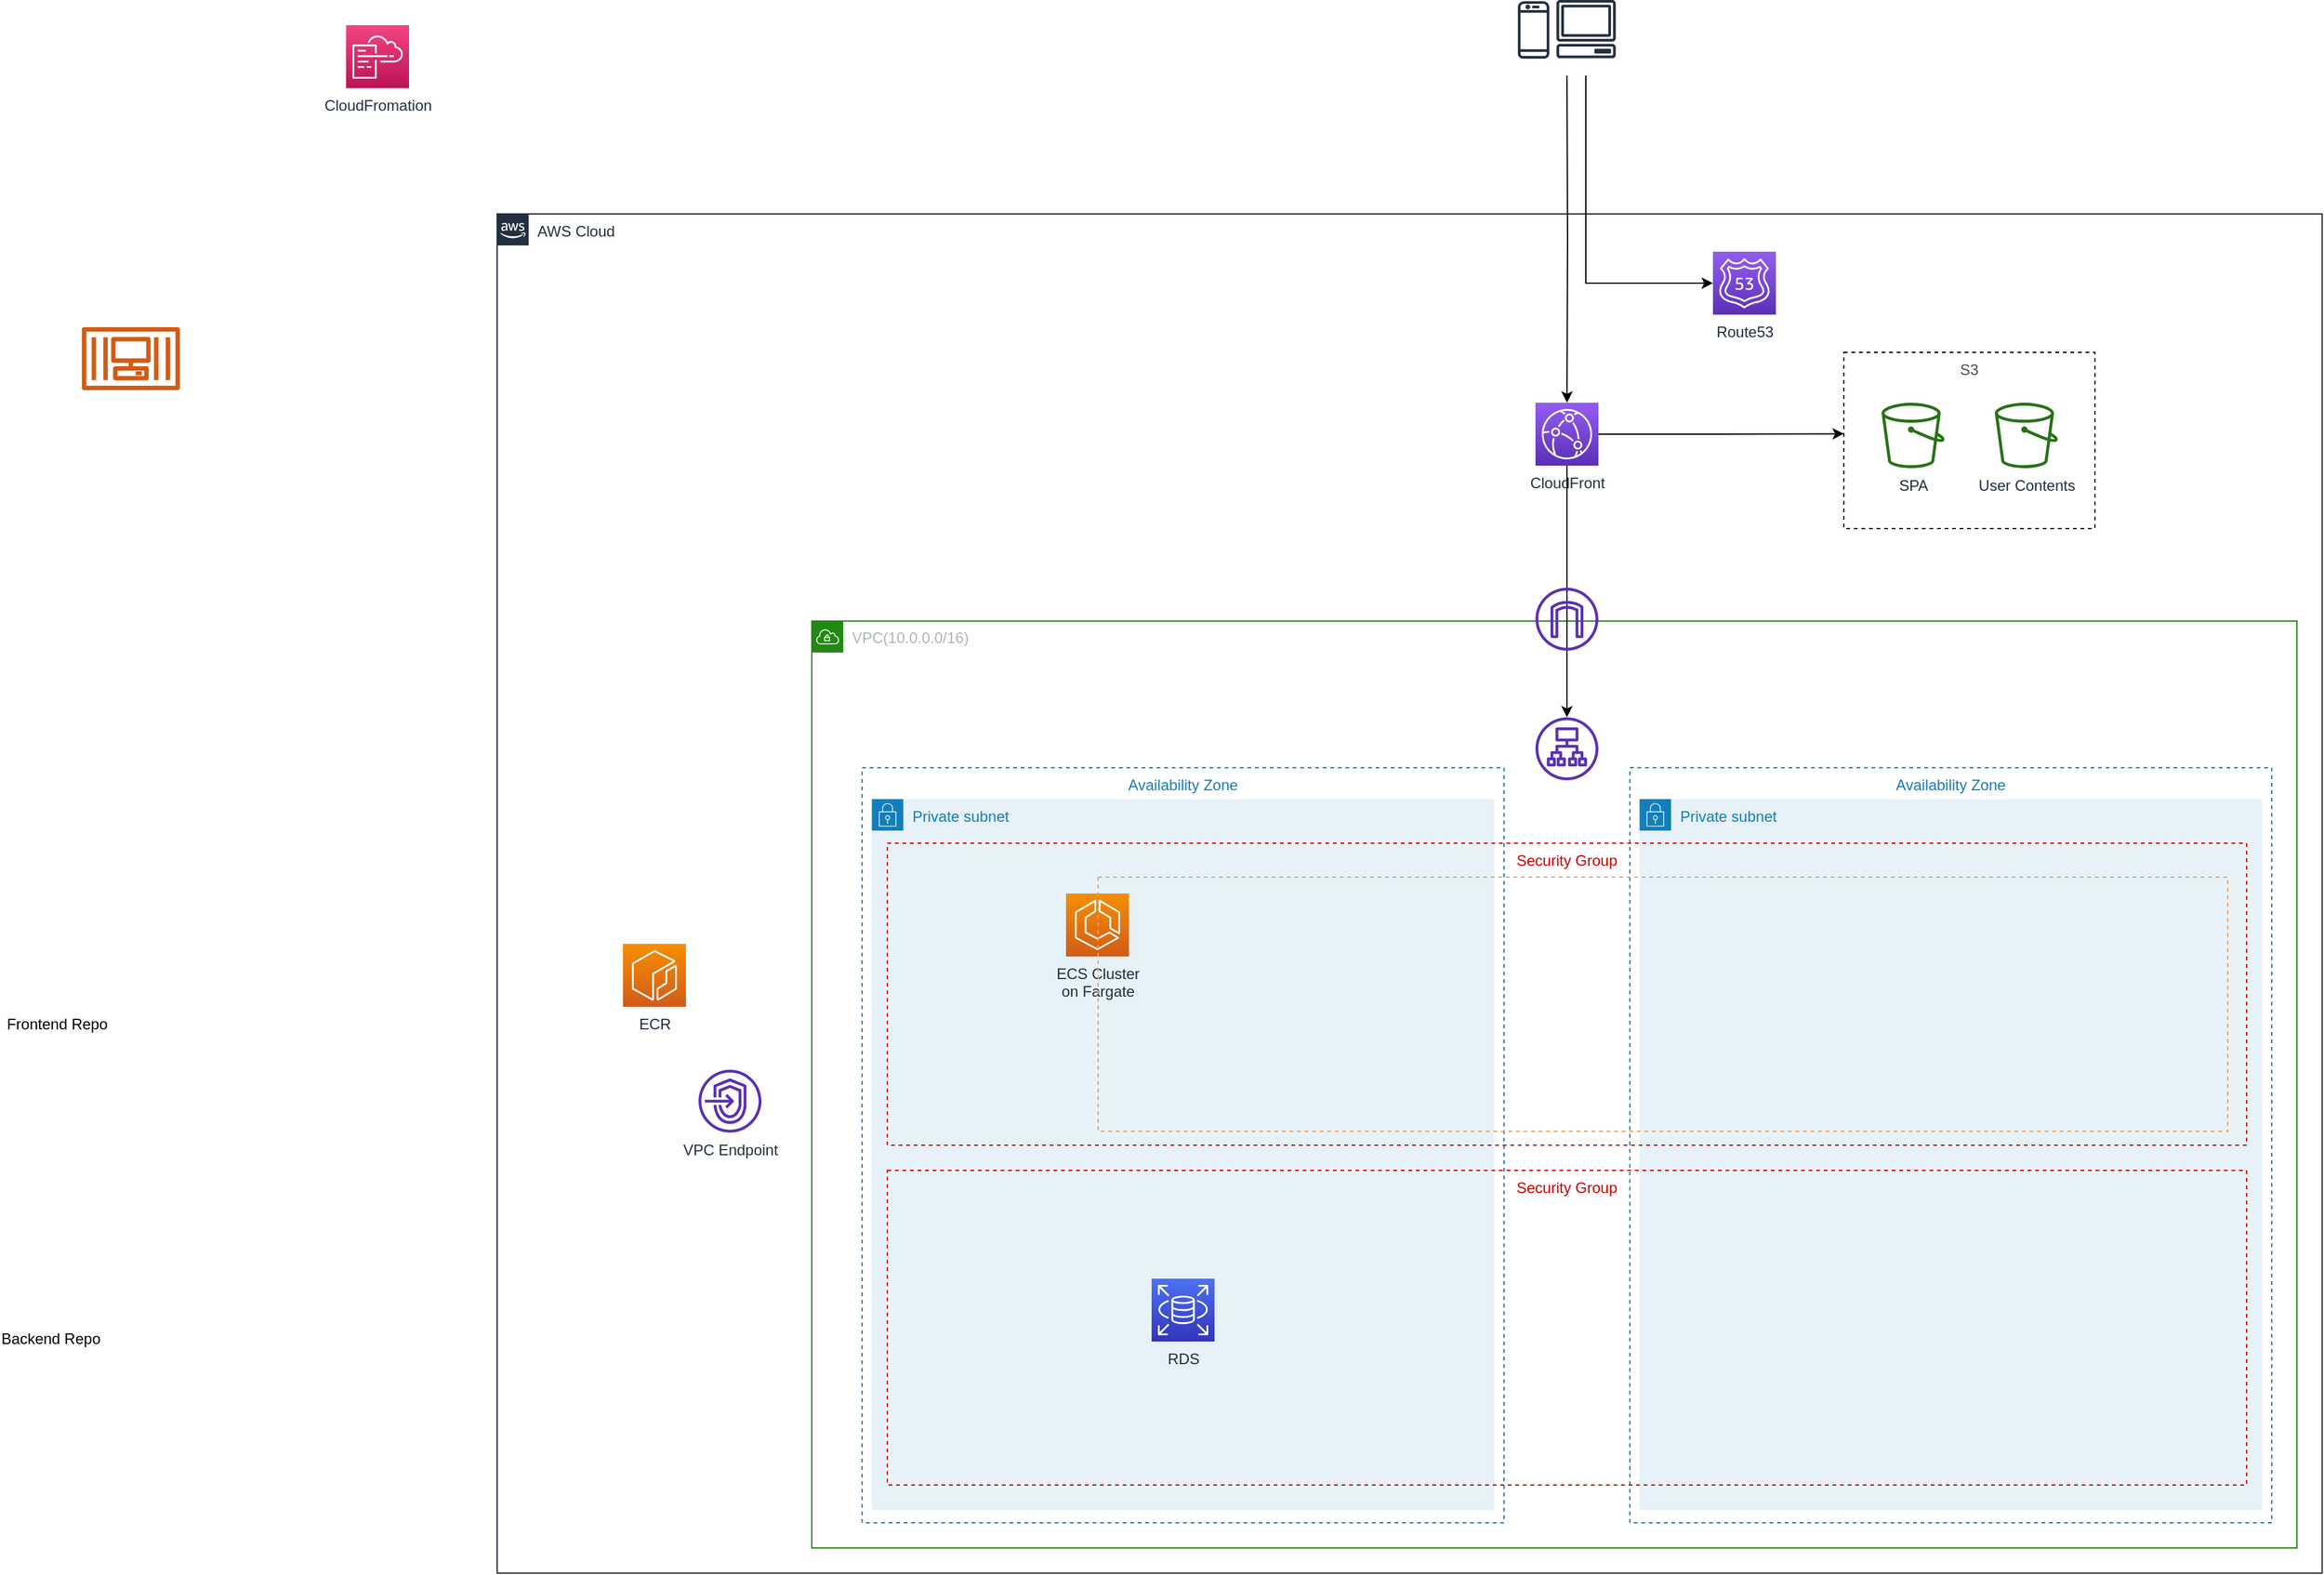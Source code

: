 <mxfile version="14.6.0" type="device"><diagram id="MOUW0oDbkvi1PwGcWbvD" name="Page-1"><mxGraphModel dx="2887" dy="2280" grid="1" gridSize="10" guides="1" tooltips="1" connect="1" arrows="1" fold="1" page="1" pageScale="1" pageWidth="850" pageHeight="1100" math="0" shadow="0"><root><mxCell id="0"/><mxCell id="1" parent="0"/><mxCell id="5m2BcYhcOsAnDgDqL4FC-1" value="VPC(10.0.0.0/16)" style="points=[[0,0],[0.25,0],[0.5,0],[0.75,0],[1,0],[1,0.25],[1,0.5],[1,0.75],[1,1],[0.75,1],[0.5,1],[0.25,1],[0,1],[0,0.75],[0,0.5],[0,0.25]];outlineConnect=0;gradientColor=none;html=1;whiteSpace=wrap;fontSize=12;fontStyle=0;shape=mxgraph.aws4.group;grIcon=mxgraph.aws4.group_vpc;strokeColor=#248814;fillColor=none;verticalAlign=top;align=left;spacingLeft=30;fontColor=#AAB7B8;dashed=0;" parent="1" vertex="1"><mxGeometry x="150" y="73.478" width="1180" height="736.522" as="geometry"/></mxCell><mxCell id="Sil05Cc-25fwNJs0sG3g-27" value="AWS Cloud" style="points=[[0,0],[0.25,0],[0.5,0],[0.75,0],[1,0],[1,0.25],[1,0.5],[1,0.75],[1,1],[0.75,1],[0.5,1],[0.25,1],[0,1],[0,0.75],[0,0.5],[0,0.25]];outlineConnect=0;gradientColor=none;html=1;whiteSpace=wrap;fontSize=12;fontStyle=0;shape=mxgraph.aws4.group;grIcon=mxgraph.aws4.group_aws_cloud_alt;strokeColor=#232F3E;fillColor=none;verticalAlign=top;align=left;spacingLeft=30;fontColor=#232F3E;dashed=0;" vertex="1" parent="1"><mxGeometry x="-100" y="-250" width="1450" height="1080" as="geometry"/></mxCell><mxCell id="Sil05Cc-25fwNJs0sG3g-35" value="" style="group" vertex="1" connectable="0" parent="1"><mxGeometry x="800" y="190" width="510" height="600" as="geometry"/></mxCell><mxCell id="Sil05Cc-25fwNJs0sG3g-36" value="Availability Zone" style="fillColor=none;strokeColor=#147EBA;dashed=1;verticalAlign=top;fontStyle=0;fontColor=#147EBA;" vertex="1" parent="Sil05Cc-25fwNJs0sG3g-35"><mxGeometry width="510" height="600" as="geometry"/></mxCell><mxCell id="Sil05Cc-25fwNJs0sG3g-37" value="Private subnet" style="points=[[0,0],[0.25,0],[0.5,0],[0.75,0],[1,0],[1,0.25],[1,0.5],[1,0.75],[1,1],[0.75,1],[0.5,1],[0.25,1],[0,1],[0,0.75],[0,0.5],[0,0.25]];outlineConnect=0;gradientColor=none;html=1;whiteSpace=wrap;fontSize=12;fontStyle=0;shape=mxgraph.aws4.group;grIcon=mxgraph.aws4.group_security_group;grStroke=0;strokeColor=#147EBA;fillColor=#E6F2F8;verticalAlign=top;align=left;spacingLeft=30;fontColor=#147EBA;dashed=0;" vertex="1" parent="Sil05Cc-25fwNJs0sG3g-35"><mxGeometry x="7.724" y="25" width="494.542" height="565" as="geometry"/></mxCell><mxCell id="Sil05Cc-25fwNJs0sG3g-21" value="" style="group" vertex="1" connectable="0" parent="1"><mxGeometry x="190" y="190" width="1100" height="600" as="geometry"/></mxCell><mxCell id="5m2BcYhcOsAnDgDqL4FC-5" value="Private subnet" style="points=[[0,0],[0.25,0],[0.5,0],[0.75,0],[1,0],[1,0.25],[1,0.5],[1,0.75],[1,1],[0.75,1],[0.5,1],[0.25,1],[0,1],[0,0.75],[0,0.5],[0,0.25]];outlineConnect=0;gradientColor=none;html=1;whiteSpace=wrap;fontSize=12;fontStyle=0;shape=mxgraph.aws4.group;grIcon=mxgraph.aws4.group_security_group;grStroke=0;strokeColor=#147EBA;fillColor=#E6F2F8;verticalAlign=top;align=left;spacingLeft=30;fontColor=#147EBA;dashed=0;" parent="Sil05Cc-25fwNJs0sG3g-21" vertex="1"><mxGeometry x="7.724" y="25" width="494.542" height="565" as="geometry"/></mxCell><mxCell id="5m2BcYhcOsAnDgDqL4FC-6" value="Availability Zone" style="fillColor=none;strokeColor=#147EBA;dashed=1;verticalAlign=top;fontStyle=0;fontColor=#147EBA;" parent="Sil05Cc-25fwNJs0sG3g-21" vertex="1"><mxGeometry width="510" height="600" as="geometry"/></mxCell><mxCell id="Sil05Cc-25fwNJs0sG3g-41" value="Security Group" style="rounded=0;arcSize=10;dashed=1;fillColor=none;gradientColor=none;strokeWidth=1;verticalAlign=top;strokeColor=#CC0000;fontColor=#CC0000;" vertex="1" parent="Sil05Cc-25fwNJs0sG3g-21"><mxGeometry x="20" y="320" width="1080" height="250" as="geometry"/></mxCell><mxCell id="Sil05Cc-25fwNJs0sG3g-42" value="RDS" style="points=[[0,0,0],[0.25,0,0],[0.5,0,0],[0.75,0,0],[1,0,0],[0,1,0],[0.25,1,0],[0.5,1,0],[0.75,1,0],[1,1,0],[0,0.25,0],[0,0.5,0],[0,0.75,0],[1,0.25,0],[1,0.5,0],[1,0.75,0]];outlineConnect=0;fontColor=#232F3E;gradientColor=#4D72F3;gradientDirection=north;fillColor=#3334B9;strokeColor=#ffffff;dashed=0;verticalLabelPosition=bottom;verticalAlign=top;align=center;html=1;fontSize=12;fontStyle=0;aspect=fixed;shape=mxgraph.aws4.resourceIcon;resIcon=mxgraph.aws4.rds;rounded=0;" vertex="1" parent="Sil05Cc-25fwNJs0sG3g-21"><mxGeometry x="230" y="406" width="50" height="50" as="geometry"/></mxCell><mxCell id="Sil05Cc-25fwNJs0sG3g-1" value="ECS Cluster&lt;br&gt;on Fargate" style="points=[[0,0,0],[0.25,0,0],[0.5,0,0],[0.75,0,0],[1,0,0],[0,1,0],[0.25,1,0],[0.5,1,0],[0.75,1,0],[1,1,0],[0,0.25,0],[0,0.5,0],[0,0.75,0],[1,0.25,0],[1,0.5,0],[1,0.75,0]];outlineConnect=0;fontColor=#232F3E;gradientColor=#F78E04;gradientDirection=north;fillColor=#D05C17;strokeColor=#ffffff;dashed=0;verticalLabelPosition=bottom;verticalAlign=top;align=center;html=1;fontSize=12;fontStyle=0;aspect=fixed;shape=mxgraph.aws4.resourceIcon;resIcon=mxgraph.aws4.ecs;" vertex="1" parent="Sil05Cc-25fwNJs0sG3g-21"><mxGeometry x="162" y="99.996" width="50" height="50" as="geometry"/></mxCell><mxCell id="Sil05Cc-25fwNJs0sG3g-43" value="" style="rounded=0;arcSize=10;dashed=1;strokeColor=#F59D56;fillColor=none;gradientColor=none;strokeWidth=1;fontColor=#CC0000;" vertex="1" parent="Sil05Cc-25fwNJs0sG3g-21"><mxGeometry x="187.47" y="87" width="897.53" height="202" as="geometry"/></mxCell><mxCell id="Sil05Cc-25fwNJs0sG3g-19" value="Security Group" style="rounded=0;arcSize=10;dashed=1;fillColor=none;gradientColor=none;strokeWidth=1;verticalAlign=top;strokeColor=#CC0000;fontColor=#CC0000;" vertex="1" parent="Sil05Cc-25fwNJs0sG3g-21"><mxGeometry x="20" y="60" width="1080" height="240" as="geometry"/></mxCell><mxCell id="5m2BcYhcOsAnDgDqL4FC-11" value="" style="outlineConnect=0;fontColor=#232F3E;gradientColor=none;fillColor=#5A30B5;strokeColor=none;dashed=0;verticalLabelPosition=bottom;verticalAlign=top;align=center;html=1;fontSize=12;fontStyle=0;aspect=fixed;pointerEvents=1;shape=mxgraph.aws4.application_load_balancer;" parent="1" vertex="1"><mxGeometry x="725" y="150" width="50" height="50" as="geometry"/></mxCell><mxCell id="Sil05Cc-25fwNJs0sG3g-28" value="Backend Repo" style="shape=image;html=1;verticalAlign=top;verticalLabelPosition=bottom;labelBackgroundColor=#ffffff;imageAspect=0;aspect=fixed;image=https://cdn1.iconfinder.com/data/icons/logotypes/32/github-128.png;dashed=1;strokeColor=#FFB570;strokeWidth=1;fillColor=none;" vertex="1" parent="1"><mxGeometry x="-480" y="580" width="50" height="50" as="geometry"/></mxCell><mxCell id="Sil05Cc-25fwNJs0sG3g-38" value="CloudFromation" style="points=[[0,0,0],[0.25,0,0],[0.5,0,0],[0.75,0,0],[1,0,0],[0,1,0],[0.25,1,0],[0.5,1,0],[0.75,1,0],[1,1,0],[0,0.25,0],[0,0.5,0],[0,0.75,0],[1,0.25,0],[1,0.5,0],[1,0.75,0]];points=[[0,0,0],[0.25,0,0],[0.5,0,0],[0.75,0,0],[1,0,0],[0,1,0],[0.25,1,0],[0.5,1,0],[0.75,1,0],[1,1,0],[0,0.25,0],[0,0.5,0],[0,0.75,0],[1,0.25,0],[1,0.5,0],[1,0.75,0]];outlineConnect=0;fontColor=#232F3E;gradientColor=#F34482;gradientDirection=north;fillColor=#BC1356;strokeColor=#ffffff;dashed=0;verticalLabelPosition=bottom;verticalAlign=top;align=center;html=1;fontSize=12;fontStyle=0;aspect=fixed;shape=mxgraph.aws4.resourceIcon;resIcon=mxgraph.aws4.cloudformation;" vertex="1" parent="1"><mxGeometry x="-220" y="-400" width="50" height="50" as="geometry"/></mxCell><mxCell id="Sil05Cc-25fwNJs0sG3g-39" value="Frontend Repo" style="shape=image;html=1;verticalAlign=top;verticalLabelPosition=bottom;labelBackgroundColor=#ffffff;imageAspect=0;aspect=fixed;image=https://cdn1.iconfinder.com/data/icons/logotypes/32/github-128.png;dashed=1;strokeColor=#FFB570;strokeWidth=1;fillColor=none;" vertex="1" parent="1"><mxGeometry x="-475" y="330" width="50" height="50" as="geometry"/></mxCell><mxCell id="Sil05Cc-25fwNJs0sG3g-45" value="" style="outlineConnect=0;fontColor=#232F3E;gradientColor=none;fillColor=#D05C17;strokeColor=none;dashed=0;verticalLabelPosition=bottom;verticalAlign=top;align=center;html=1;fontSize=12;fontStyle=0;aspect=fixed;pointerEvents=1;shape=mxgraph.aws4.container_3;rounded=0;" vertex="1" parent="1"><mxGeometry x="-430" y="-160" width="78" height="50" as="geometry"/></mxCell><mxCell id="Sil05Cc-25fwNJs0sG3g-51" value="" style="group;aspect=fixed;" vertex="1" connectable="0" parent="1"><mxGeometry x="711" y="-420" width="78" height="50.56" as="geometry"/></mxCell><mxCell id="Sil05Cc-25fwNJs0sG3g-49" value="" style="outlineConnect=0;fontColor=#232F3E;gradientColor=none;fillColor=#232F3E;strokeColor=none;dashed=0;verticalLabelPosition=bottom;verticalAlign=top;align=center;html=1;fontSize=12;fontStyle=0;aspect=fixed;pointerEvents=1;shape=mxgraph.aws4.client;rounded=0;" vertex="1" parent="Sil05Cc-25fwNJs0sG3g-51"><mxGeometry x="30.469" width="47.531" height="46.312" as="geometry"/></mxCell><mxCell id="Sil05Cc-25fwNJs0sG3g-50" value="" style="outlineConnect=0;fontColor=#232F3E;gradientColor=none;fillColor=#232F3E;strokeColor=none;dashed=0;verticalLabelPosition=bottom;verticalAlign=top;align=center;html=1;fontSize=12;fontStyle=0;aspect=fixed;pointerEvents=1;shape=mxgraph.aws4.mobile_client;rounded=0;" vertex="1" parent="Sil05Cc-25fwNJs0sG3g-51"><mxGeometry width="24.984" height="47.531" as="geometry"/></mxCell><mxCell id="Sil05Cc-25fwNJs0sG3g-52" value="Route53" style="points=[[0,0,0],[0.25,0,0],[0.5,0,0],[0.75,0,0],[1,0,0],[0,1,0],[0.25,1,0],[0.5,1,0],[0.75,1,0],[1,1,0],[0,0.25,0],[0,0.5,0],[0,0.75,0],[1,0.25,0],[1,0.5,0],[1,0.75,0]];outlineConnect=0;fontColor=#232F3E;gradientColor=#945DF2;gradientDirection=north;fillColor=#5A30B5;strokeColor=#ffffff;dashed=0;verticalLabelPosition=bottom;verticalAlign=top;align=center;html=1;fontSize=12;fontStyle=0;aspect=fixed;shape=mxgraph.aws4.resourceIcon;resIcon=mxgraph.aws4.route_53;rounded=0;" vertex="1" parent="1"><mxGeometry x="866" y="-220" width="50" height="50" as="geometry"/></mxCell><mxCell id="Sil05Cc-25fwNJs0sG3g-54" style="edgeStyle=orthogonalEdgeStyle;rounded=0;orthogonalLoop=1;jettySize=auto;html=1;exitX=0.5;exitY=1;exitDx=0;exitDy=0;exitPerimeter=0;fontColor=#4D4D4D;" edge="1" parent="1" source="Sil05Cc-25fwNJs0sG3g-53" target="5m2BcYhcOsAnDgDqL4FC-11"><mxGeometry relative="1" as="geometry"/></mxCell><mxCell id="Sil05Cc-25fwNJs0sG3g-56" style="edgeStyle=orthogonalEdgeStyle;rounded=0;orthogonalLoop=1;jettySize=auto;html=1;exitX=1;exitY=0.5;exitDx=0;exitDy=0;exitPerimeter=0;fontColor=#4D4D4D;entryX=0;entryY=0.462;entryDx=0;entryDy=0;entryPerimeter=0;" edge="1" parent="1" source="Sil05Cc-25fwNJs0sG3g-53" target="Sil05Cc-25fwNJs0sG3g-48"><mxGeometry relative="1" as="geometry"><mxPoint x="960" y="-75.333" as="targetPoint"/></mxGeometry></mxCell><mxCell id="Sil05Cc-25fwNJs0sG3g-53" value="CloudFront" style="points=[[0,0,0],[0.25,0,0],[0.5,0,0],[0.75,0,0],[1,0,0],[0,1,0],[0.25,1,0],[0.5,1,0],[0.75,1,0],[1,1,0],[0,0.25,0],[0,0.5,0],[0,0.75,0],[1,0.25,0],[1,0.5,0],[1,0.75,0]];outlineConnect=0;fontColor=#232F3E;gradientColor=#945DF2;gradientDirection=north;fillColor=#5A30B5;strokeColor=#ffffff;dashed=0;verticalLabelPosition=bottom;verticalAlign=top;align=center;html=1;fontSize=12;fontStyle=0;aspect=fixed;shape=mxgraph.aws4.resourceIcon;resIcon=mxgraph.aws4.cloudfront;rounded=0;" vertex="1" parent="1"><mxGeometry x="725" y="-100" width="50" height="50" as="geometry"/></mxCell><mxCell id="Sil05Cc-25fwNJs0sG3g-55" value="" style="group" vertex="1" connectable="0" parent="1"><mxGeometry x="970" y="-140" width="199.5" height="140" as="geometry"/></mxCell><mxCell id="Sil05Cc-25fwNJs0sG3g-46" value="SPA" style="outlineConnect=0;fontColor=#232F3E;gradientColor=none;fillColor=#277116;strokeColor=none;dashed=0;verticalLabelPosition=bottom;verticalAlign=top;align=center;html=1;fontSize=12;fontStyle=0;aspect=fixed;pointerEvents=1;shape=mxgraph.aws4.bucket;rounded=0;" vertex="1" parent="Sil05Cc-25fwNJs0sG3g-55"><mxGeometry x="30" y="40" width="50" height="52" as="geometry"/></mxCell><mxCell id="Sil05Cc-25fwNJs0sG3g-47" value="User Contents" style="outlineConnect=0;fontColor=#232F3E;gradientColor=none;fillColor=#277116;strokeColor=none;dashed=0;verticalLabelPosition=bottom;verticalAlign=top;align=center;html=1;fontSize=12;fontStyle=0;aspect=fixed;pointerEvents=1;shape=mxgraph.aws4.bucket;rounded=0;" vertex="1" parent="Sil05Cc-25fwNJs0sG3g-55"><mxGeometry x="120" y="40" width="50" height="52" as="geometry"/></mxCell><mxCell id="Sil05Cc-25fwNJs0sG3g-48" value="S3" style="rounded=0;arcSize=10;dashed=1;fillColor=none;gradientColor=none;strokeWidth=1;fontColor=#4D4D4D;verticalAlign=top;" vertex="1" parent="Sil05Cc-25fwNJs0sG3g-55"><mxGeometry width="199.5" height="140" as="geometry"/></mxCell><mxCell id="Sil05Cc-25fwNJs0sG3g-57" style="edgeStyle=orthogonalEdgeStyle;rounded=0;orthogonalLoop=1;jettySize=auto;html=1;fontColor=#4D4D4D;entryX=0.5;entryY=0;entryDx=0;entryDy=0;entryPerimeter=0;" edge="1" parent="1" target="Sil05Cc-25fwNJs0sG3g-53"><mxGeometry relative="1" as="geometry"><mxPoint x="750" y="-360" as="sourcePoint"/><mxPoint x="749.17" y="-240" as="targetPoint"/></mxGeometry></mxCell><mxCell id="Sil05Cc-25fwNJs0sG3g-58" style="edgeStyle=orthogonalEdgeStyle;rounded=0;orthogonalLoop=1;jettySize=auto;html=1;fontColor=#4D4D4D;entryX=0;entryY=0.5;entryDx=0;entryDy=0;entryPerimeter=0;" edge="1" parent="1" target="Sil05Cc-25fwNJs0sG3g-52"><mxGeometry relative="1" as="geometry"><mxPoint x="765" y="-360" as="sourcePoint"/><mxPoint x="766" y="-90" as="targetPoint"/><Array as="points"><mxPoint x="765" y="-195"/></Array></mxGeometry></mxCell><mxCell id="Sil05Cc-25fwNJs0sG3g-59" value="ECR" style="points=[[0,0,0],[0.25,0,0],[0.5,0,0],[0.75,0,0],[1,0,0],[0,1,0],[0.25,1,0],[0.5,1,0],[0.75,1,0],[1,1,0],[0,0.25,0],[0,0.5,0],[0,0.75,0],[1,0.25,0],[1,0.5,0],[1,0.75,0]];outlineConnect=0;fontColor=#232F3E;gradientColor=#F78E04;gradientDirection=north;fillColor=#D05C17;strokeColor=#ffffff;dashed=0;verticalLabelPosition=bottom;verticalAlign=top;align=center;html=1;fontSize=12;fontStyle=0;aspect=fixed;shape=mxgraph.aws4.resourceIcon;resIcon=mxgraph.aws4.ecr;rounded=0;" vertex="1" parent="1"><mxGeometry y="330" width="50" height="50" as="geometry"/></mxCell><mxCell id="5m2BcYhcOsAnDgDqL4FC-2" value="" style="outlineConnect=0;fontColor=#232F3E;gradientColor=none;fillColor=#5A30B5;strokeColor=none;dashed=0;verticalLabelPosition=bottom;verticalAlign=top;align=center;html=1;fontSize=12;fontStyle=0;aspect=fixed;pointerEvents=1;shape=mxgraph.aws4.internet_gateway;" parent="1" vertex="1"><mxGeometry x="724.999" y="47" width="50" height="50" as="geometry"/></mxCell><mxCell id="5m2BcYhcOsAnDgDqL4FC-3" style="edgeStyle=orthogonalEdgeStyle;rounded=0;orthogonalLoop=1;jettySize=auto;html=1;exitX=0.5;exitY=1;exitDx=0;exitDy=0;" parent="1" source="5m2BcYhcOsAnDgDqL4FC-1" target="5m2BcYhcOsAnDgDqL4FC-1" edge="1"><mxGeometry x="150" y="40" as="geometry"/></mxCell><mxCell id="Sil05Cc-25fwNJs0sG3g-60" value="VPC Endpoint" style="outlineConnect=0;fontColor=#232F3E;gradientColor=none;fillColor=#5A30B5;strokeColor=none;dashed=0;verticalLabelPosition=bottom;verticalAlign=top;align=center;html=1;fontSize=12;fontStyle=0;aspect=fixed;pointerEvents=1;shape=mxgraph.aws4.endpoints;rounded=0;" vertex="1" parent="1"><mxGeometry x="60" y="430" width="50" height="50" as="geometry"/></mxCell></root></mxGraphModel></diagram></mxfile>